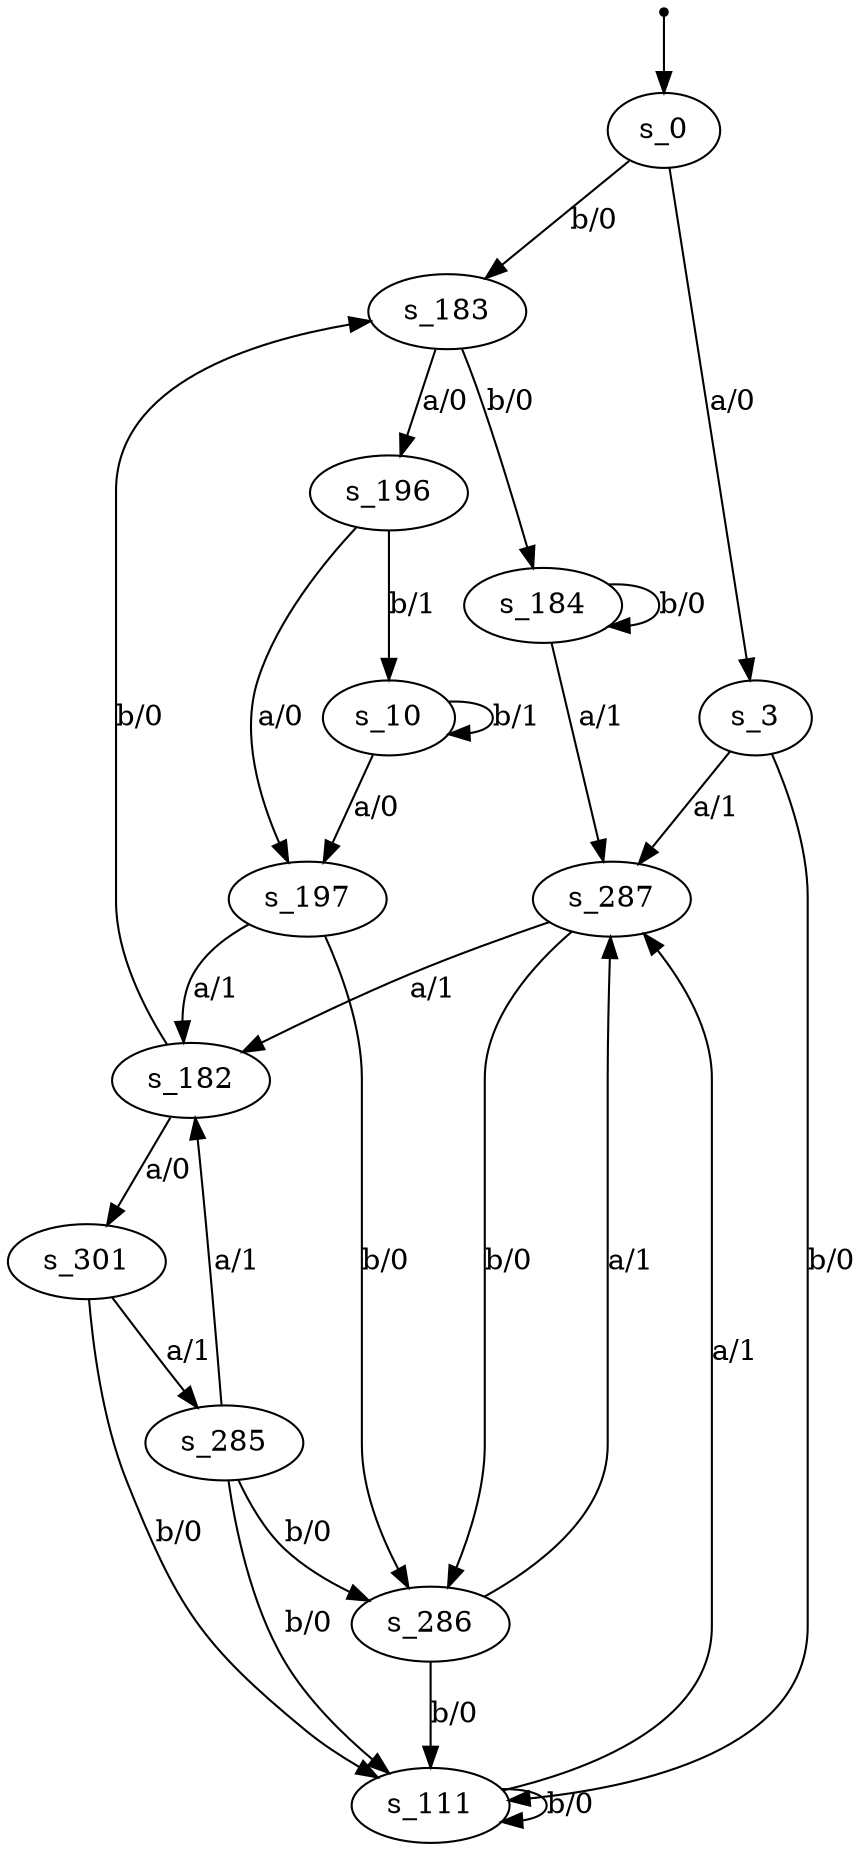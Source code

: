 digraph fsm {
	s_0 [root=true]
	s_183
	s_184
	s_287
	s_182
	s_301
	s_111
	s_286
	s_196
	s_197
	s_285
	s_10
	s_3
	qi [shape = point]
	qi -> s_0
	s_0 -> s_183 [label="b/0"]
	s_183 -> s_184 [label="b/0"]
	s_184 -> s_287 [label="a/1"]
	s_287 -> s_182 [label="a/1"]
	s_182 -> s_183 [label="b/0"]
	s_182 -> s_301 [label="a/0"]
	s_301 -> s_111 [label="b/0"]
	s_111 -> s_111 [label="b/0"]
	s_111 -> s_287 [label="a/1"]
	s_287 -> s_286 [label="b/0"]
	s_286 -> s_287 [label="a/1"]
	s_183 -> s_196 [label="a/0"]
	s_196 -> s_197 [label="a/0"]
	s_197 -> s_286 [label="b/0"]
	s_301 -> s_285 [label="a/1"]
	s_285 -> s_286 [label="b/0"]
	s_286 -> s_111 [label="b/0"]
	s_285 -> s_182 [label="a/1"]
	s_285 -> s_111 [label="b/0"]
	s_184 -> s_184 [label="b/0"]
	s_197 -> s_182 [label="a/1"]
	s_196 -> s_10 [label="b/1"]
	s_10 -> s_197 [label="a/0"]
	s_10 -> s_10 [label="b/1"]
	s_0 -> s_3 [label="a/0"]
	s_3 -> s_111 [label="b/0"]
	s_3 -> s_287 [label="a/1"]
}